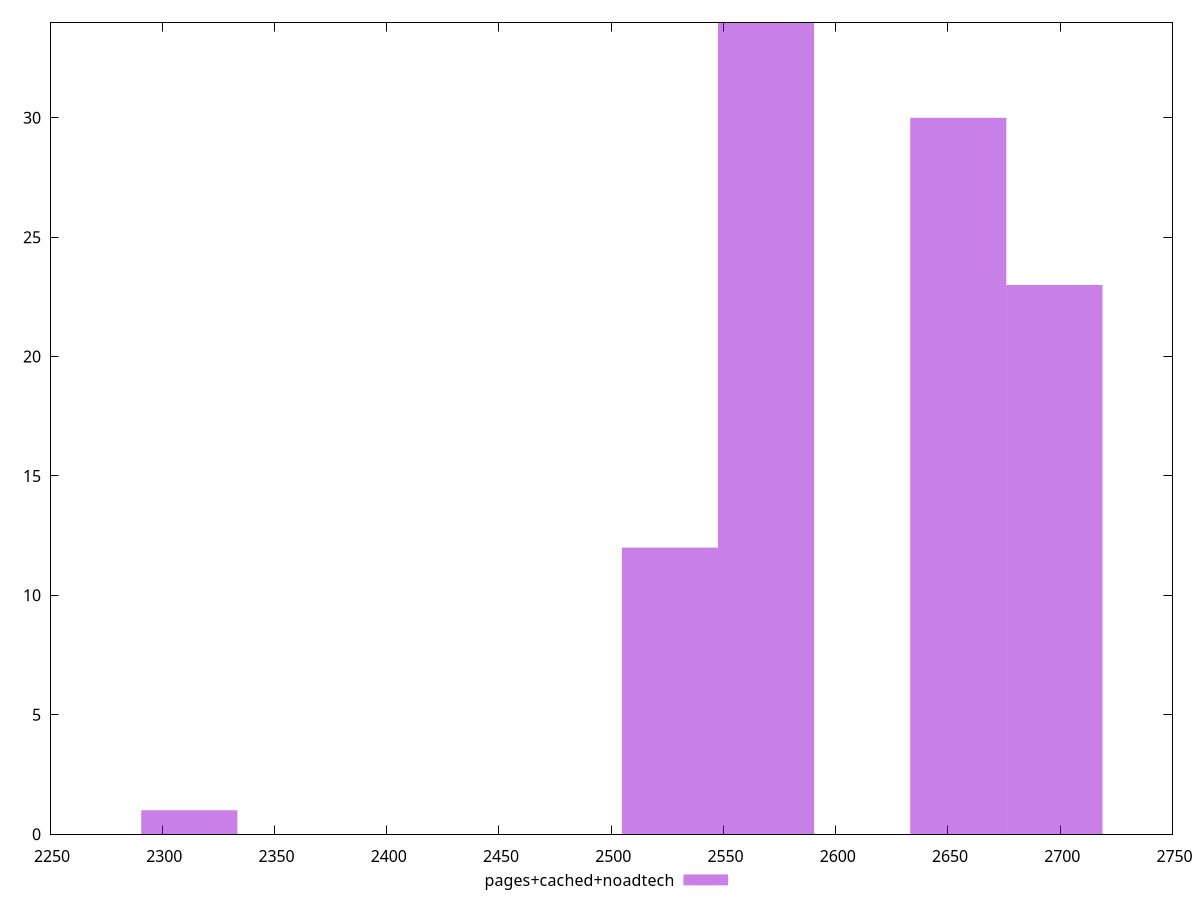 $_pagesCachedNoadtech <<EOF
2568.9503914646875 34
2697.397911037922 23
2654.582071180177 30
2526.1345516069428 12
2312.055352318219 1
EOF
set key outside below
set terminal pngcairo
set output "report_00005_2020-11-02T22-26-11.212Z/speed-index/pages+cached+noadtech//raw_hist.png"
set yrange [0:34]
set boxwidth 42.81583985774479
set style fill transparent solid 0.5 noborder
plot $_pagesCachedNoadtech title "pages+cached+noadtech" with boxes ,